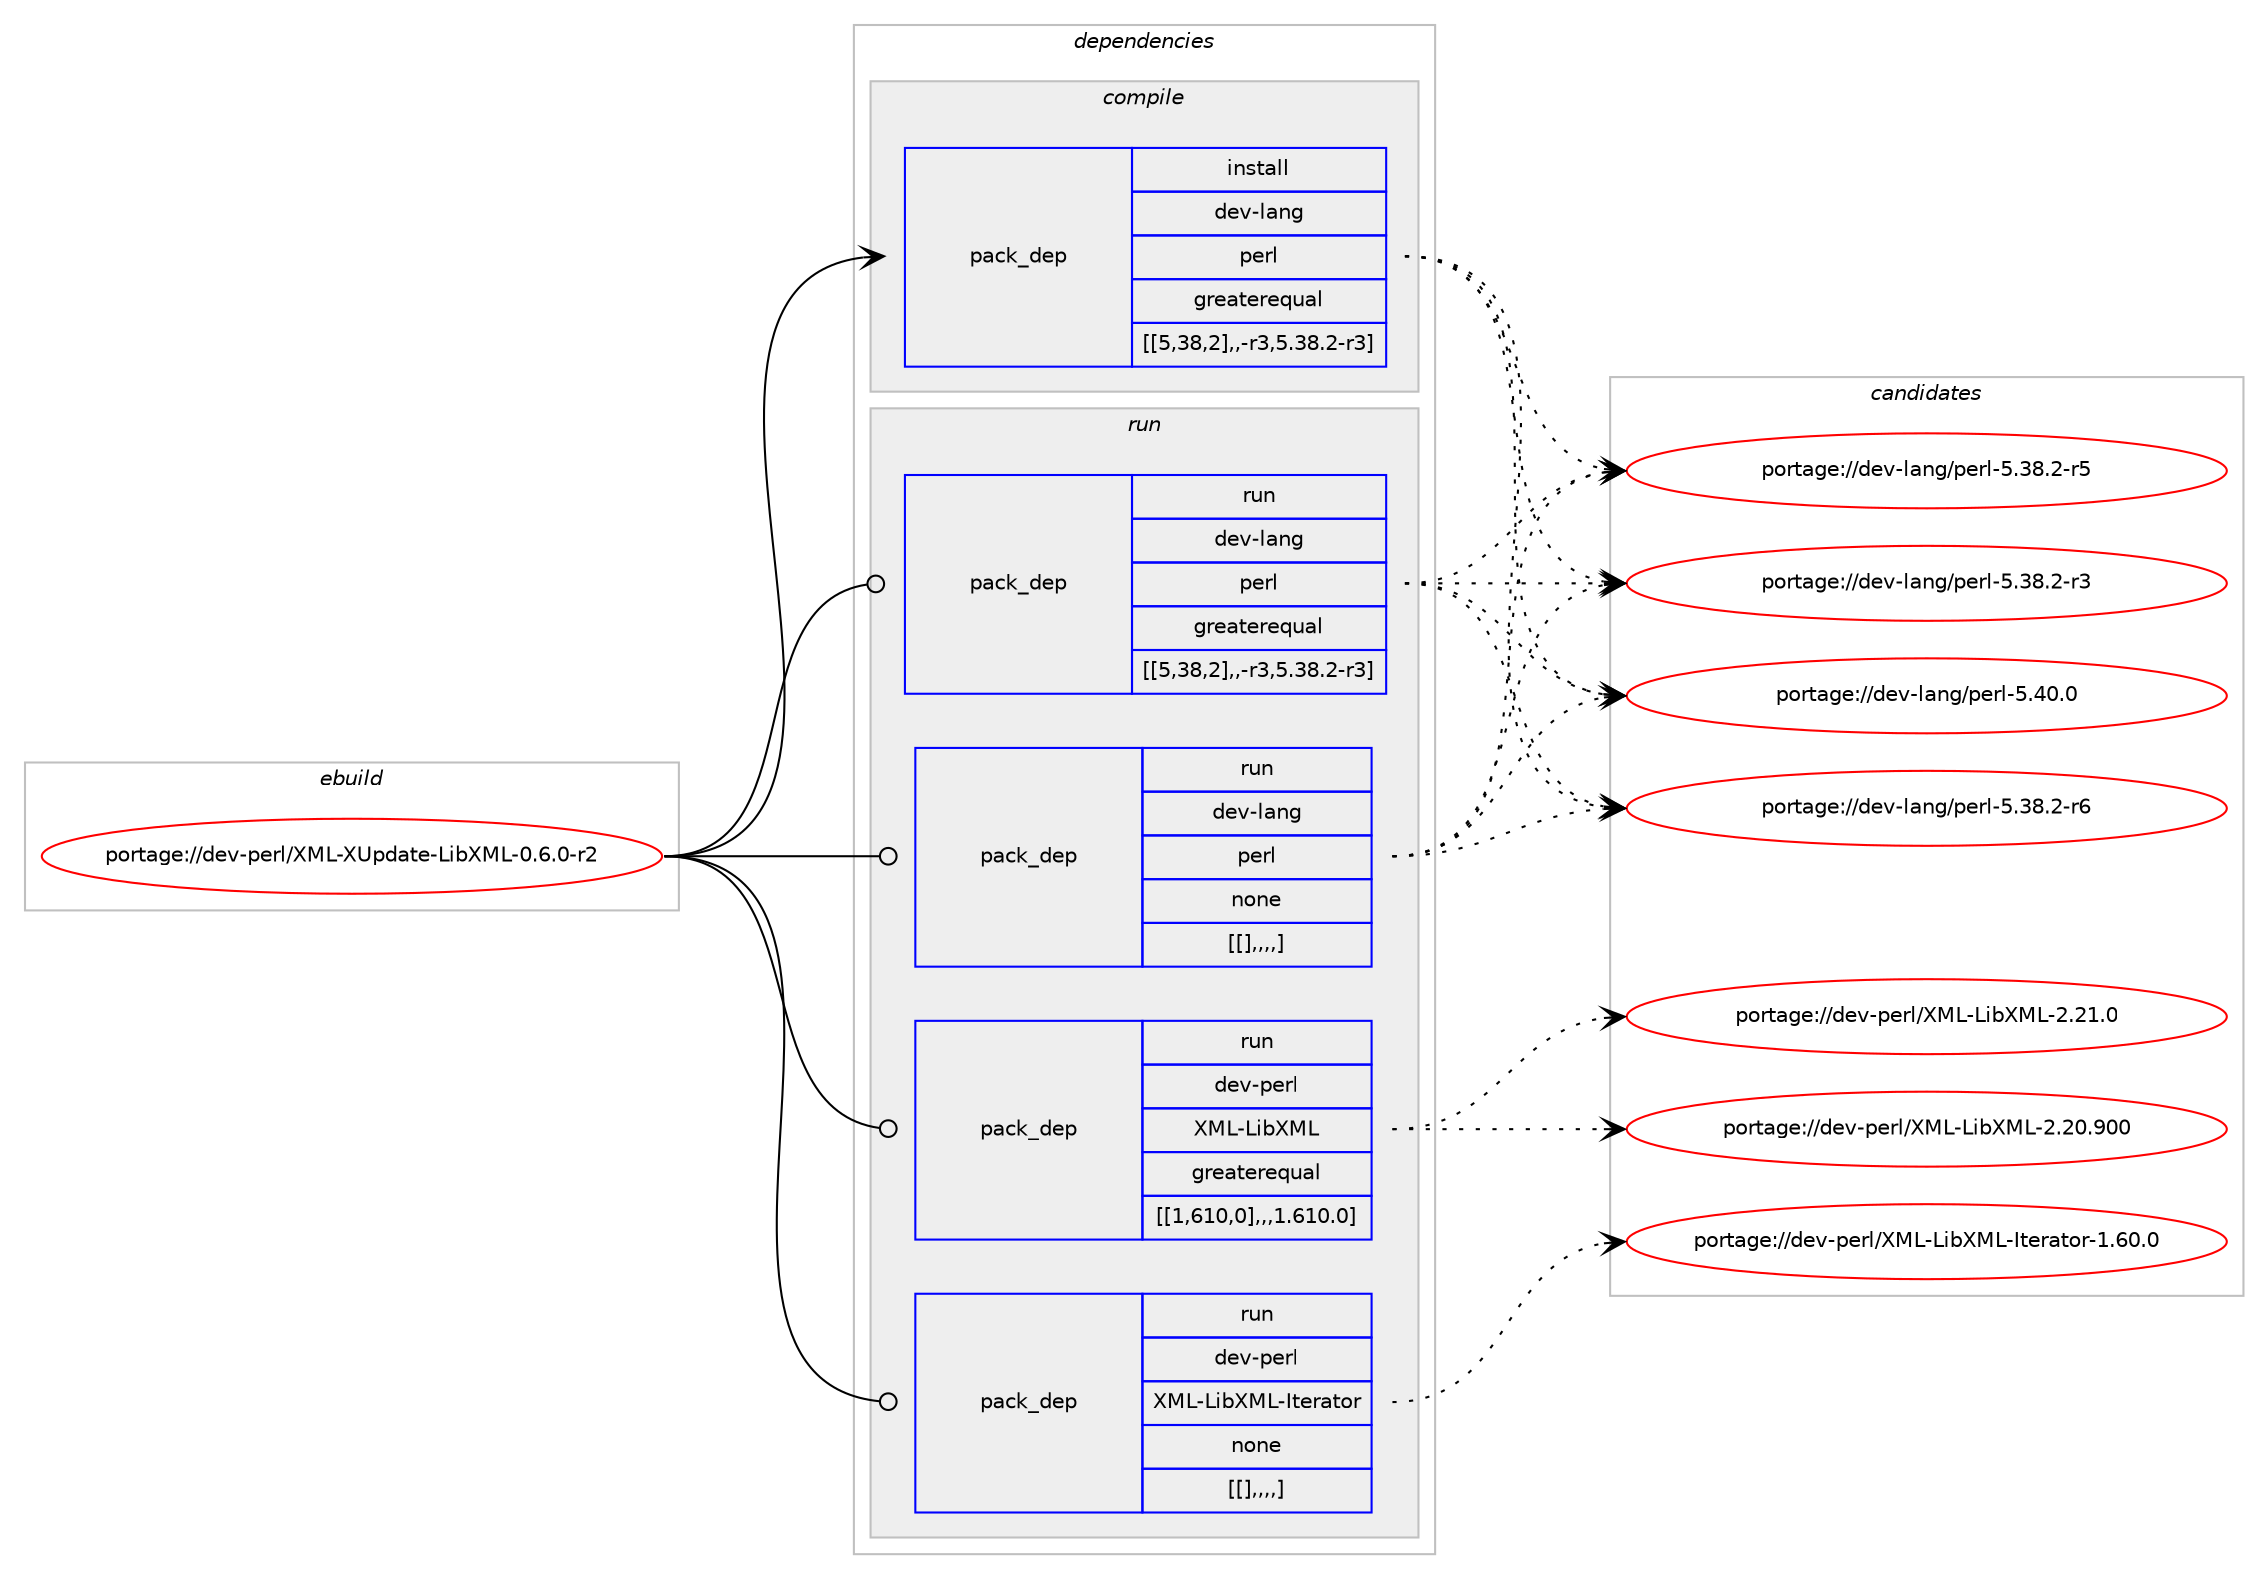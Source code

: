 digraph prolog {

# *************
# Graph options
# *************

newrank=true;
concentrate=true;
compound=true;
graph [rankdir=LR,fontname=Helvetica,fontsize=10,ranksep=1.5];#, ranksep=2.5, nodesep=0.2];
edge  [arrowhead=vee];
node  [fontname=Helvetica,fontsize=10];

# **********
# The ebuild
# **********

subgraph cluster_leftcol {
color=gray;
label=<<i>ebuild</i>>;
id [label="portage://dev-perl/XML-XUpdate-LibXML-0.6.0-r2", color=red, width=4, href="../dev-perl/XML-XUpdate-LibXML-0.6.0-r2.svg"];
}

# ****************
# The dependencies
# ****************

subgraph cluster_midcol {
color=gray;
label=<<i>dependencies</i>>;
subgraph cluster_compile {
fillcolor="#eeeeee";
style=filled;
label=<<i>compile</i>>;
subgraph pack108407 {
dependency140290 [label=<<TABLE BORDER="0" CELLBORDER="1" CELLSPACING="0" CELLPADDING="4" WIDTH="220"><TR><TD ROWSPAN="6" CELLPADDING="30">pack_dep</TD></TR><TR><TD WIDTH="110">install</TD></TR><TR><TD>dev-lang</TD></TR><TR><TD>perl</TD></TR><TR><TD>greaterequal</TD></TR><TR><TD>[[5,38,2],,-r3,5.38.2-r3]</TD></TR></TABLE>>, shape=none, color=blue];
}
id:e -> dependency140290:w [weight=20,style="solid",arrowhead="vee"];
}
subgraph cluster_compileandrun {
fillcolor="#eeeeee";
style=filled;
label=<<i>compile and run</i>>;
}
subgraph cluster_run {
fillcolor="#eeeeee";
style=filled;
label=<<i>run</i>>;
subgraph pack108408 {
dependency140291 [label=<<TABLE BORDER="0" CELLBORDER="1" CELLSPACING="0" CELLPADDING="4" WIDTH="220"><TR><TD ROWSPAN="6" CELLPADDING="30">pack_dep</TD></TR><TR><TD WIDTH="110">run</TD></TR><TR><TD>dev-lang</TD></TR><TR><TD>perl</TD></TR><TR><TD>greaterequal</TD></TR><TR><TD>[[5,38,2],,-r3,5.38.2-r3]</TD></TR></TABLE>>, shape=none, color=blue];
}
id:e -> dependency140291:w [weight=20,style="solid",arrowhead="odot"];
subgraph pack108409 {
dependency140292 [label=<<TABLE BORDER="0" CELLBORDER="1" CELLSPACING="0" CELLPADDING="4" WIDTH="220"><TR><TD ROWSPAN="6" CELLPADDING="30">pack_dep</TD></TR><TR><TD WIDTH="110">run</TD></TR><TR><TD>dev-lang</TD></TR><TR><TD>perl</TD></TR><TR><TD>none</TD></TR><TR><TD>[[],,,,]</TD></TR></TABLE>>, shape=none, color=blue];
}
id:e -> dependency140292:w [weight=20,style="solid",arrowhead="odot"];
subgraph pack108410 {
dependency140293 [label=<<TABLE BORDER="0" CELLBORDER="1" CELLSPACING="0" CELLPADDING="4" WIDTH="220"><TR><TD ROWSPAN="6" CELLPADDING="30">pack_dep</TD></TR><TR><TD WIDTH="110">run</TD></TR><TR><TD>dev-perl</TD></TR><TR><TD>XML-LibXML</TD></TR><TR><TD>greaterequal</TD></TR><TR><TD>[[1,610,0],,,1.610.0]</TD></TR></TABLE>>, shape=none, color=blue];
}
id:e -> dependency140293:w [weight=20,style="solid",arrowhead="odot"];
subgraph pack108411 {
dependency140294 [label=<<TABLE BORDER="0" CELLBORDER="1" CELLSPACING="0" CELLPADDING="4" WIDTH="220"><TR><TD ROWSPAN="6" CELLPADDING="30">pack_dep</TD></TR><TR><TD WIDTH="110">run</TD></TR><TR><TD>dev-perl</TD></TR><TR><TD>XML-LibXML-Iterator</TD></TR><TR><TD>none</TD></TR><TR><TD>[[],,,,]</TD></TR></TABLE>>, shape=none, color=blue];
}
id:e -> dependency140294:w [weight=20,style="solid",arrowhead="odot"];
}
}

# **************
# The candidates
# **************

subgraph cluster_choices {
rank=same;
color=gray;
label=<<i>candidates</i>>;

subgraph choice108407 {
color=black;
nodesep=1;
choice10010111845108971101034711210111410845534652484648 [label="portage://dev-lang/perl-5.40.0", color=red, width=4,href="../dev-lang/perl-5.40.0.svg"];
choice100101118451089711010347112101114108455346515646504511454 [label="portage://dev-lang/perl-5.38.2-r6", color=red, width=4,href="../dev-lang/perl-5.38.2-r6.svg"];
choice100101118451089711010347112101114108455346515646504511453 [label="portage://dev-lang/perl-5.38.2-r5", color=red, width=4,href="../dev-lang/perl-5.38.2-r5.svg"];
choice100101118451089711010347112101114108455346515646504511451 [label="portage://dev-lang/perl-5.38.2-r3", color=red, width=4,href="../dev-lang/perl-5.38.2-r3.svg"];
dependency140290:e -> choice10010111845108971101034711210111410845534652484648:w [style=dotted,weight="100"];
dependency140290:e -> choice100101118451089711010347112101114108455346515646504511454:w [style=dotted,weight="100"];
dependency140290:e -> choice100101118451089711010347112101114108455346515646504511453:w [style=dotted,weight="100"];
dependency140290:e -> choice100101118451089711010347112101114108455346515646504511451:w [style=dotted,weight="100"];
}
subgraph choice108408 {
color=black;
nodesep=1;
choice10010111845108971101034711210111410845534652484648 [label="portage://dev-lang/perl-5.40.0", color=red, width=4,href="../dev-lang/perl-5.40.0.svg"];
choice100101118451089711010347112101114108455346515646504511454 [label="portage://dev-lang/perl-5.38.2-r6", color=red, width=4,href="../dev-lang/perl-5.38.2-r6.svg"];
choice100101118451089711010347112101114108455346515646504511453 [label="portage://dev-lang/perl-5.38.2-r5", color=red, width=4,href="../dev-lang/perl-5.38.2-r5.svg"];
choice100101118451089711010347112101114108455346515646504511451 [label="portage://dev-lang/perl-5.38.2-r3", color=red, width=4,href="../dev-lang/perl-5.38.2-r3.svg"];
dependency140291:e -> choice10010111845108971101034711210111410845534652484648:w [style=dotted,weight="100"];
dependency140291:e -> choice100101118451089711010347112101114108455346515646504511454:w [style=dotted,weight="100"];
dependency140291:e -> choice100101118451089711010347112101114108455346515646504511453:w [style=dotted,weight="100"];
dependency140291:e -> choice100101118451089711010347112101114108455346515646504511451:w [style=dotted,weight="100"];
}
subgraph choice108409 {
color=black;
nodesep=1;
choice10010111845108971101034711210111410845534652484648 [label="portage://dev-lang/perl-5.40.0", color=red, width=4,href="../dev-lang/perl-5.40.0.svg"];
choice100101118451089711010347112101114108455346515646504511454 [label="portage://dev-lang/perl-5.38.2-r6", color=red, width=4,href="../dev-lang/perl-5.38.2-r6.svg"];
choice100101118451089711010347112101114108455346515646504511453 [label="portage://dev-lang/perl-5.38.2-r5", color=red, width=4,href="../dev-lang/perl-5.38.2-r5.svg"];
choice100101118451089711010347112101114108455346515646504511451 [label="portage://dev-lang/perl-5.38.2-r3", color=red, width=4,href="../dev-lang/perl-5.38.2-r3.svg"];
dependency140292:e -> choice10010111845108971101034711210111410845534652484648:w [style=dotted,weight="100"];
dependency140292:e -> choice100101118451089711010347112101114108455346515646504511454:w [style=dotted,weight="100"];
dependency140292:e -> choice100101118451089711010347112101114108455346515646504511453:w [style=dotted,weight="100"];
dependency140292:e -> choice100101118451089711010347112101114108455346515646504511451:w [style=dotted,weight="100"];
}
subgraph choice108410 {
color=black;
nodesep=1;
choice100101118451121011141084788777645761059888777645504650494648 [label="portage://dev-perl/XML-LibXML-2.21.0", color=red, width=4,href="../dev-perl/XML-LibXML-2.21.0.svg"];
choice1001011184511210111410847887776457610598887776455046504846574848 [label="portage://dev-perl/XML-LibXML-2.20.900", color=red, width=4,href="../dev-perl/XML-LibXML-2.20.900.svg"];
dependency140293:e -> choice100101118451121011141084788777645761059888777645504650494648:w [style=dotted,weight="100"];
dependency140293:e -> choice1001011184511210111410847887776457610598887776455046504846574848:w [style=dotted,weight="100"];
}
subgraph choice108411 {
color=black;
nodesep=1;
choice100101118451121011141084788777645761059888777645731161011149711611111445494654484648 [label="portage://dev-perl/XML-LibXML-Iterator-1.60.0", color=red, width=4,href="../dev-perl/XML-LibXML-Iterator-1.60.0.svg"];
dependency140294:e -> choice100101118451121011141084788777645761059888777645731161011149711611111445494654484648:w [style=dotted,weight="100"];
}
}

}
